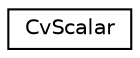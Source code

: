 digraph "Graphical Class Hierarchy"
{
 // LATEX_PDF_SIZE
  edge [fontname="Helvetica",fontsize="10",labelfontname="Helvetica",labelfontsize="10"];
  node [fontname="Helvetica",fontsize="10",shape=record];
  rankdir="LR";
  Node0 [label="CvScalar",height=0.2,width=0.4,color="black", fillcolor="white", style="filled",URL="$struct_cv_scalar.html",tooltip=" "];
}
